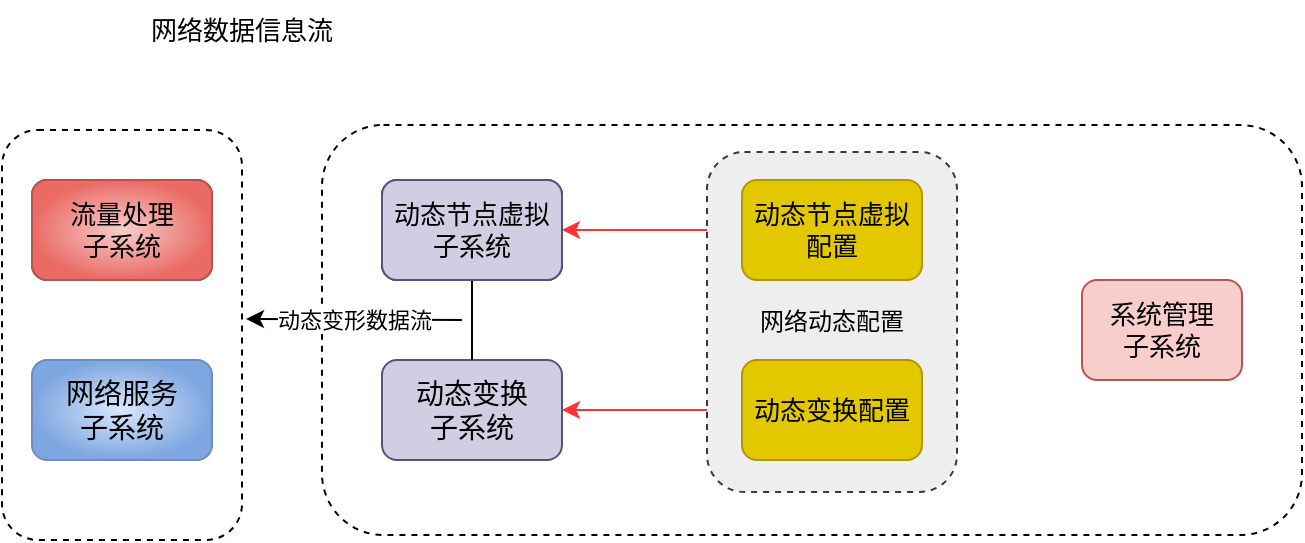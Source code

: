 <mxfile version="20.8.23" type="github">
  <diagram name="第 1 页" id="d8KrIHGw9mfeEf5koZi7">
    <mxGraphModel dx="1430" dy="737" grid="1" gridSize="10" guides="1" tooltips="1" connect="1" arrows="1" fold="1" page="1" pageScale="1" pageWidth="827" pageHeight="1169" math="0" shadow="0">
      <root>
        <mxCell id="0" />
        <mxCell id="1" parent="0" />
        <mxCell id="2jsZ0uLVg3BkoNoTCIlo-11" value="" style="rounded=1;whiteSpace=wrap;html=1;fillColor=none;gradientColor=#E5CCFF;gradientDirection=radial;dashed=1;" vertex="1" parent="1">
          <mxGeometry x="110" y="165" width="120" height="205" as="geometry" />
        </mxCell>
        <mxCell id="2jsZ0uLVg3BkoNoTCIlo-12" value="" style="rounded=1;whiteSpace=wrap;html=1;fillColor=none;gradientColor=#E5CCFF;gradientDirection=radial;dashed=1;fontSize=14;" vertex="1" parent="1">
          <mxGeometry x="270" y="162.5" width="490" height="205" as="geometry" />
        </mxCell>
        <mxCell id="2jsZ0uLVg3BkoNoTCIlo-3" value="流量处理&lt;br style=&quot;font-size: 14px;&quot;&gt;子系统" style="rounded=1;whiteSpace=wrap;html=1;fillColor=#f8cecc;gradientColor=#ea6b66;strokeColor=#b85450;gradientDirection=radial;fontSize=14;" vertex="1" parent="1">
          <mxGeometry x="125" y="190" width="90" height="50" as="geometry" />
        </mxCell>
        <mxCell id="2jsZ0uLVg3BkoNoTCIlo-4" value="网络服务&lt;br style=&quot;font-size: 14px;&quot;&gt;子系统" style="rounded=1;whiteSpace=wrap;html=1;fillColor=#dae8fc;gradientColor=#7ea6e0;strokeColor=#6c8ebf;gradientDirection=radial;fontSize=14;" vertex="1" parent="1">
          <mxGeometry x="125" y="280" width="90" height="50" as="geometry" />
        </mxCell>
        <mxCell id="2jsZ0uLVg3BkoNoTCIlo-5" value="动态节点虚拟子系统" style="rounded=1;whiteSpace=wrap;html=1;fillColor=#d0cee2;strokeColor=#56517e;gradientDirection=radial;fontSize=14;" vertex="1" parent="1">
          <mxGeometry x="300" y="190" width="90" height="50" as="geometry" />
        </mxCell>
        <mxCell id="2jsZ0uLVg3BkoNoTCIlo-6" value="动态变换&lt;br style=&quot;font-size: 14px;&quot;&gt;子系统" style="rounded=1;whiteSpace=wrap;html=1;fillColor=#d0cee2;strokeColor=#56517e;gradientDirection=radial;fontSize=14;" vertex="1" parent="1">
          <mxGeometry x="300" y="280" width="90" height="50" as="geometry" />
        </mxCell>
        <mxCell id="2jsZ0uLVg3BkoNoTCIlo-19" value="" style="edgeStyle=orthogonalEdgeStyle;rounded=1;orthogonalLoop=1;jettySize=auto;html=1;strokeColor=#FF3333;" edge="1" parent="1" source="2jsZ0uLVg3BkoNoTCIlo-7" target="2jsZ0uLVg3BkoNoTCIlo-5">
          <mxGeometry relative="1" as="geometry" />
        </mxCell>
        <mxCell id="2jsZ0uLVg3BkoNoTCIlo-20" value="" style="edgeStyle=orthogonalEdgeStyle;rounded=1;orthogonalLoop=1;jettySize=auto;html=1;strokeColor=#FF3333;" edge="1" parent="1" source="2jsZ0uLVg3BkoNoTCIlo-8" target="2jsZ0uLVg3BkoNoTCIlo-6">
          <mxGeometry relative="1" as="geometry" />
        </mxCell>
        <mxCell id="2jsZ0uLVg3BkoNoTCIlo-22" value="" style="rounded=1;whiteSpace=wrap;html=1;dashed=1;fontSize=14;fillColor=#eeeeee;gradientDirection=radial;strokeColor=#36393d;" vertex="1" parent="1">
          <mxGeometry x="462.5" y="176" width="125" height="170" as="geometry" />
        </mxCell>
        <mxCell id="2jsZ0uLVg3BkoNoTCIlo-8" value="动态变换配置" style="rounded=1;whiteSpace=wrap;html=1;fillColor=#e3c800;strokeColor=#B09500;gradientDirection=radial;fontColor=#000000;fontSize=13;" vertex="1" parent="1">
          <mxGeometry x="480" y="280" width="90" height="50" as="geometry" />
        </mxCell>
        <mxCell id="2jsZ0uLVg3BkoNoTCIlo-9" value="系统管理&lt;br style=&quot;font-size: 13px;&quot;&gt;子系统" style="rounded=1;whiteSpace=wrap;html=1;fillColor=#f8cecc;strokeColor=#b85450;gradientDirection=radial;fontSize=13;" vertex="1" parent="1">
          <mxGeometry x="650" y="240" width="80" height="50" as="geometry" />
        </mxCell>
        <mxCell id="2jsZ0uLVg3BkoNoTCIlo-16" value="" style="endArrow=none;html=1;rounded=1;exitX=0.5;exitY=0;exitDx=0;exitDy=0;entryX=0.5;entryY=1;entryDx=0;entryDy=0;" edge="1" parent="1" source="2jsZ0uLVg3BkoNoTCIlo-6" target="2jsZ0uLVg3BkoNoTCIlo-5">
          <mxGeometry width="50" height="50" relative="1" as="geometry">
            <mxPoint x="300" y="290" as="sourcePoint" />
            <mxPoint x="350" y="240" as="targetPoint" />
          </mxGeometry>
        </mxCell>
        <mxCell id="2jsZ0uLVg3BkoNoTCIlo-17" value="" style="endArrow=classic;html=1;rounded=1;entryX=1.017;entryY=0.461;entryDx=0;entryDy=0;entryPerimeter=0;" edge="1" parent="1" target="2jsZ0uLVg3BkoNoTCIlo-11">
          <mxGeometry relative="1" as="geometry">
            <mxPoint x="340" y="260" as="sourcePoint" />
            <mxPoint x="250" y="260" as="targetPoint" />
          </mxGeometry>
        </mxCell>
        <mxCell id="2jsZ0uLVg3BkoNoTCIlo-18" value="动态变形数据流" style="edgeLabel;resizable=0;html=1;align=center;verticalAlign=middle;dashed=1;fillColor=none;gradientColor=#E5CCFF;gradientDirection=radial;" connectable="0" vertex="1" parent="2jsZ0uLVg3BkoNoTCIlo-17">
          <mxGeometry relative="1" as="geometry" />
        </mxCell>
        <mxCell id="2jsZ0uLVg3BkoNoTCIlo-21" value="网络动态配置" style="text;html=1;strokeColor=none;fillColor=none;align=center;verticalAlign=middle;whiteSpace=wrap;rounded=0;fontSize=12;" vertex="1" parent="1">
          <mxGeometry x="480" y="246" width="90" height="30" as="geometry" />
        </mxCell>
        <mxCell id="2jsZ0uLVg3BkoNoTCIlo-7" value="动态节点虚拟配置" style="rounded=1;whiteSpace=wrap;html=1;fillColor=#e3c800;strokeColor=#B09500;gradientDirection=radial;fontColor=#000000;fontSize=13;" vertex="1" parent="1">
          <mxGeometry x="480" y="190" width="90" height="50" as="geometry" />
        </mxCell>
        <mxCell id="2jsZ0uLVg3BkoNoTCIlo-23" value="动态节点虚拟子系统" style="rounded=1;whiteSpace=wrap;html=1;fillColor=#d0cee2;strokeColor=#56517e;gradientDirection=radial;fontSize=14;" vertex="1" parent="1">
          <mxGeometry x="300" y="190" width="90" height="50" as="geometry" />
        </mxCell>
        <mxCell id="2jsZ0uLVg3BkoNoTCIlo-24" value="流量处理&lt;br style=&quot;font-size: 14px;&quot;&gt;子系统" style="rounded=1;whiteSpace=wrap;html=1;fillColor=#f8cecc;gradientColor=#ea6b66;strokeColor=#b85450;gradientDirection=radial;fontSize=14;" vertex="1" parent="1">
          <mxGeometry x="125" y="190" width="90" height="50" as="geometry" />
        </mxCell>
        <mxCell id="2jsZ0uLVg3BkoNoTCIlo-25" value="动态节点虚拟子系统" style="rounded=1;whiteSpace=wrap;html=1;fillColor=#d0cee2;strokeColor=#56517e;gradientDirection=radial;fontSize=13;" vertex="1" parent="1">
          <mxGeometry x="300" y="190" width="90" height="50" as="geometry" />
        </mxCell>
        <mxCell id="2jsZ0uLVg3BkoNoTCIlo-26" value="流量处理&lt;br style=&quot;font-size: 13px;&quot;&gt;子系统" style="rounded=1;whiteSpace=wrap;html=1;fillColor=#f8cecc;gradientColor=#ea6b66;strokeColor=#b85450;gradientDirection=radial;fontSize=13;" vertex="1" parent="1">
          <mxGeometry x="125" y="190" width="90" height="50" as="geometry" />
        </mxCell>
        <mxCell id="2jsZ0uLVg3BkoNoTCIlo-27" value="网络数据信息流" style="text;html=1;strokeColor=none;fillColor=none;align=center;verticalAlign=middle;whiteSpace=wrap;rounded=0;fontSize=13;" vertex="1" parent="1">
          <mxGeometry x="180" y="100" width="100" height="30" as="geometry" />
        </mxCell>
      </root>
    </mxGraphModel>
  </diagram>
</mxfile>
